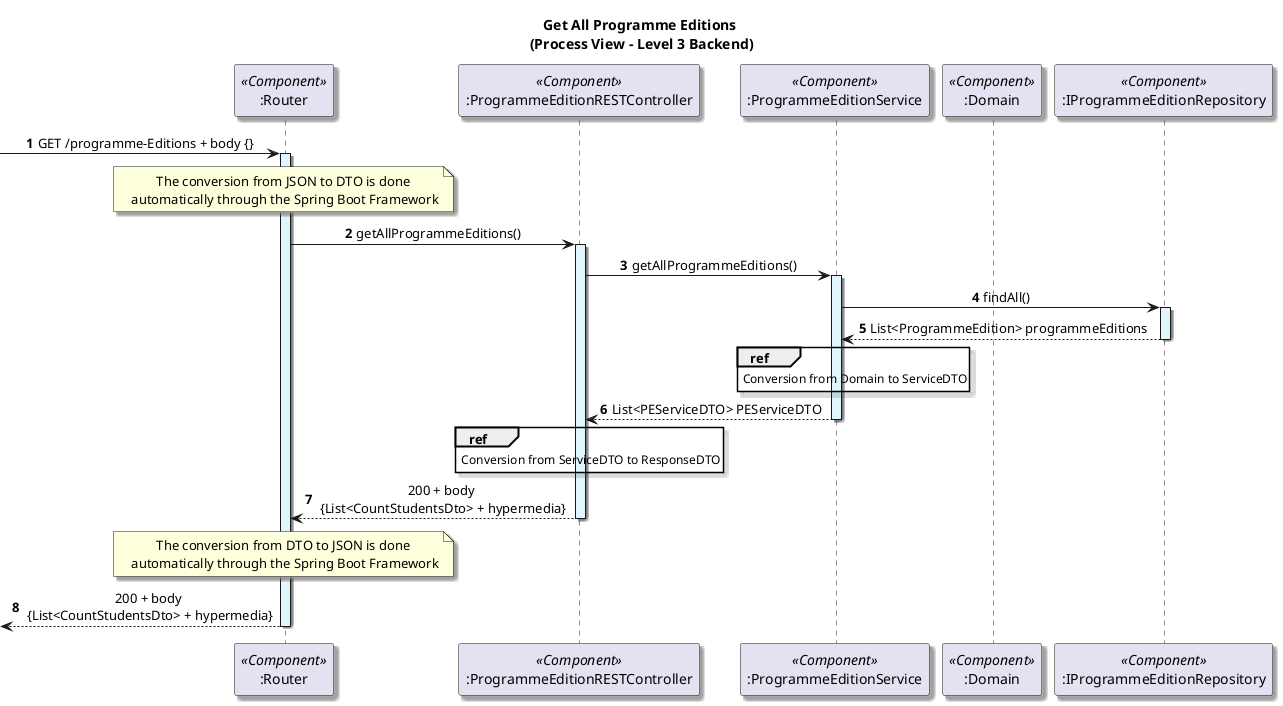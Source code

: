 @startuml

title Get All Programme Editions\n (Process View - Level 3 Backend)

skinparam defaultTextAlignment center
skinparam shadowing true

autonumber

participant ":Router" as router <<Component>>
participant ":ProgrammeEditionRESTController" as controller <<Component>>
participant ":ProgrammeEditionService" as service <<Component>>
participant ":Domain" as domain <<Component>>
participant ":IProgrammeEditionRepository" as repository <<Component>>

-> router: GET /programme-Editions + body {}
activate router #E1F5FE

note over router: The conversion from JSON to DTO is done\n automatically through the Spring Boot Framework

router -> controller :getAllProgrammeEditions()
activate controller#E1F5FE

controller -> service : getAllProgrammeEditions()
activate service#E1F5FE

service -> repository: findAll()
activate repository #E1F5FE

repository --> service:List<ProgrammeEdition> programmeEditions
deactivate repository

ref over service
    Conversion from Domain to ServiceDTO
end
service --> controller : List<PEServiceDTO> PEServiceDTO
deactivate service
ref over controller
    Conversion from ServiceDTO to ResponseDTO
end
controller --> router: 200 + body\n {List<CountStudentsDto> + hypermedia}
deactivate controller#E1F5FE

note over router: The conversion from DTO to JSON is done\n automatically through the Spring Boot Framework


<-- router: 200 + body\n {List<CountStudentsDto> + hypermedia}
deactivate router #E1F5FE

@enduml
